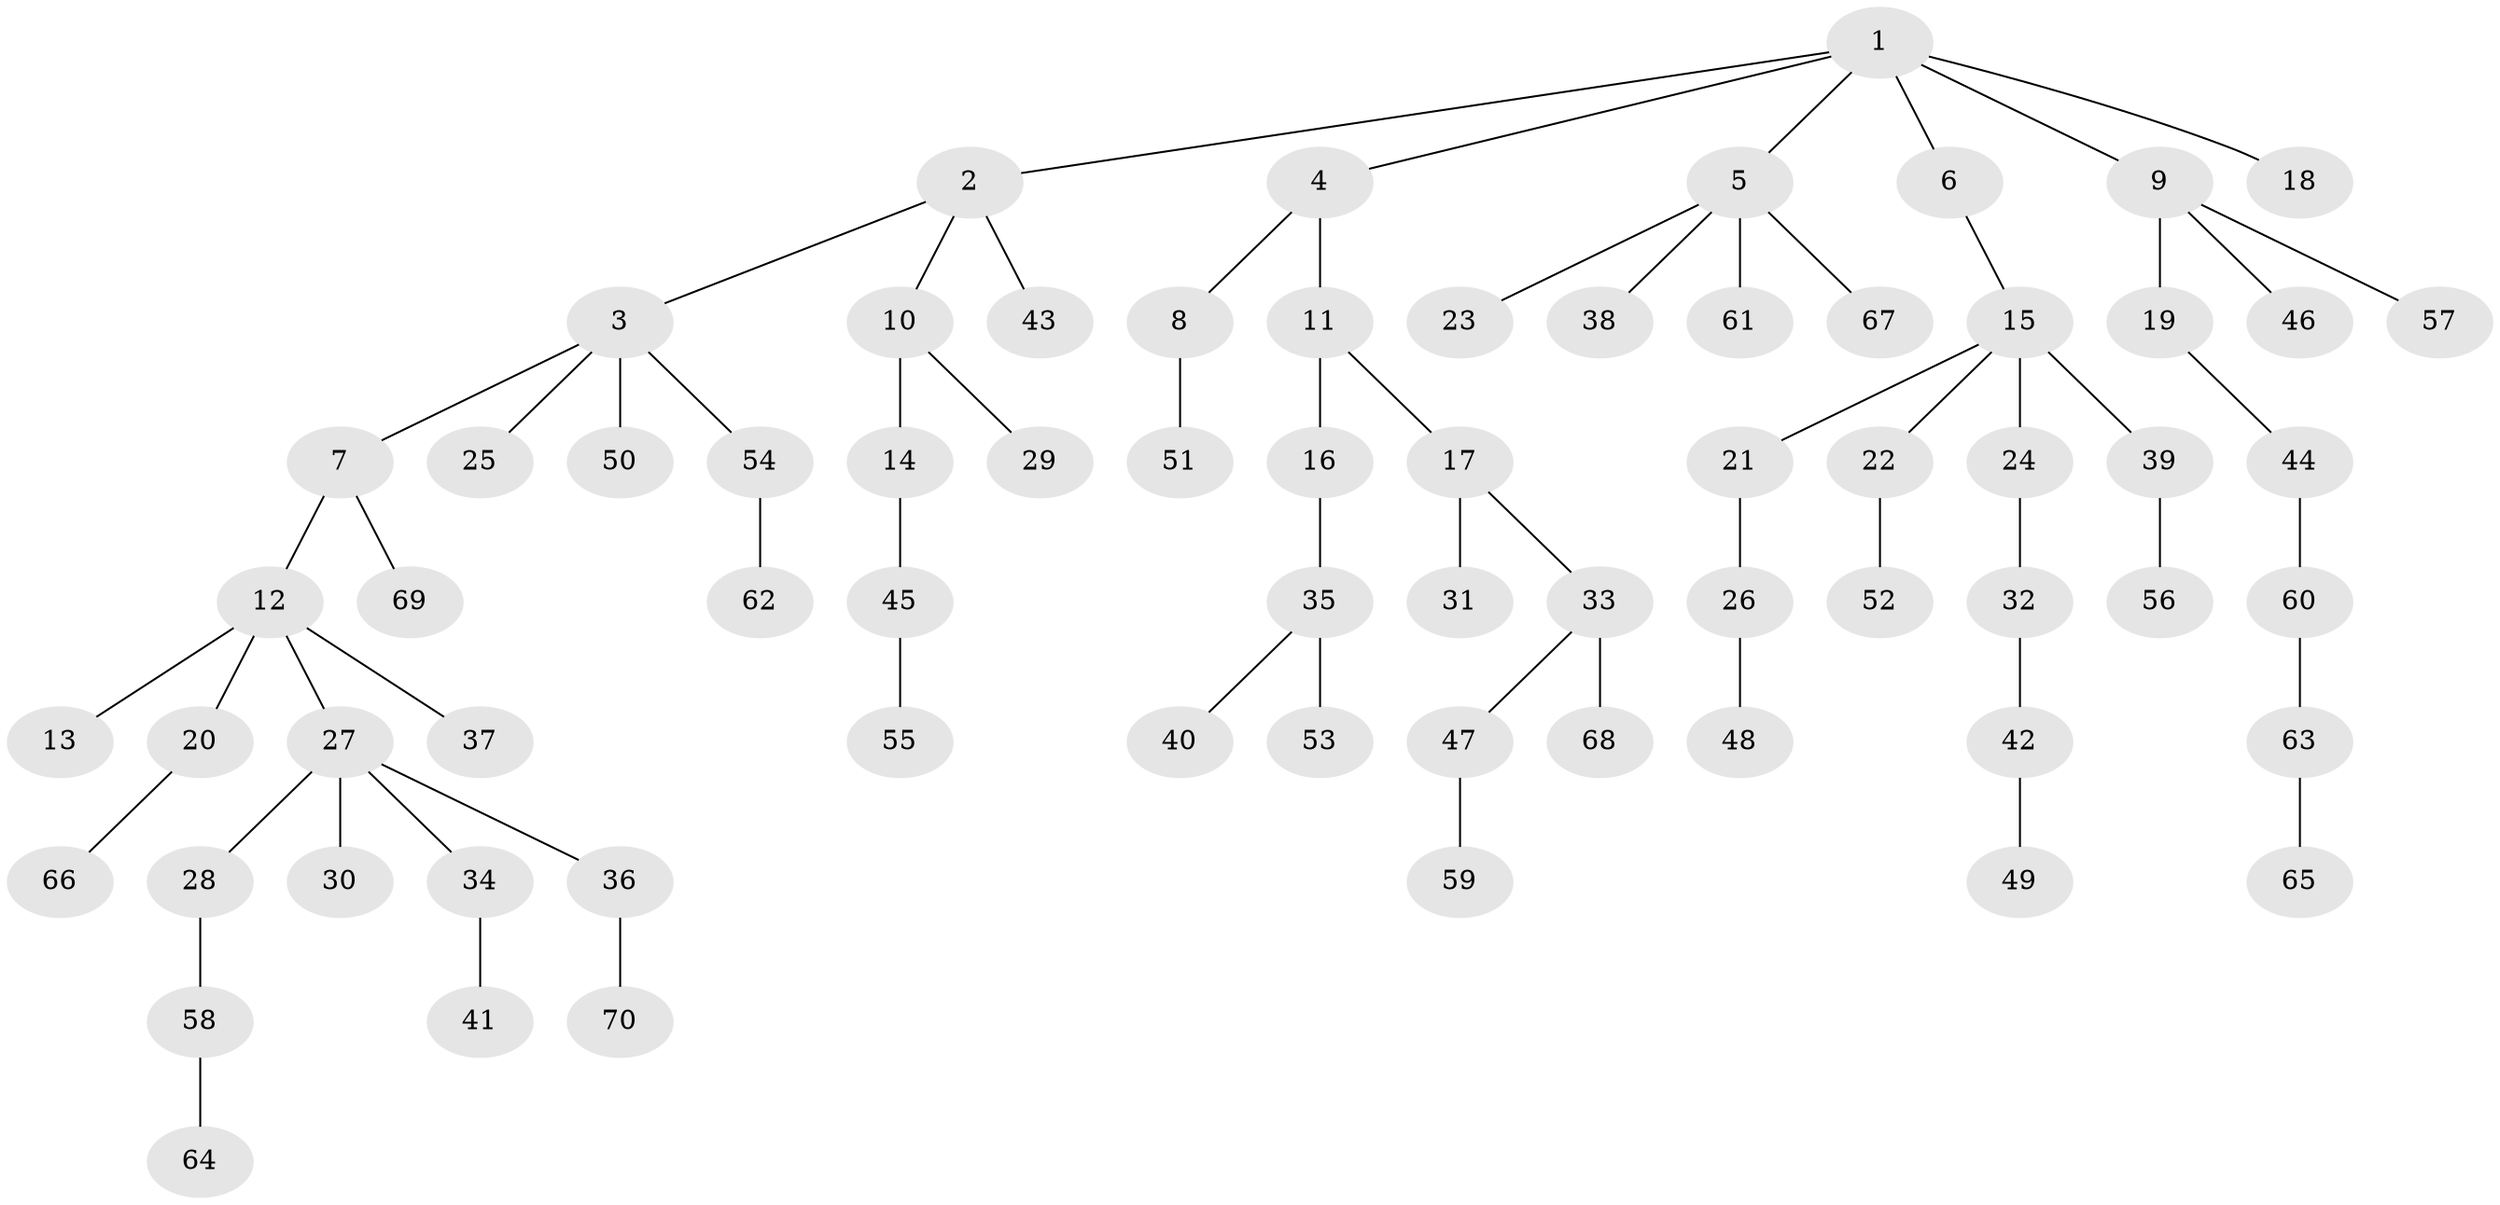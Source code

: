 // Generated by graph-tools (version 1.1) at 2025/15/03/09/25 04:15:22]
// undirected, 70 vertices, 69 edges
graph export_dot {
graph [start="1"]
  node [color=gray90,style=filled];
  1;
  2;
  3;
  4;
  5;
  6;
  7;
  8;
  9;
  10;
  11;
  12;
  13;
  14;
  15;
  16;
  17;
  18;
  19;
  20;
  21;
  22;
  23;
  24;
  25;
  26;
  27;
  28;
  29;
  30;
  31;
  32;
  33;
  34;
  35;
  36;
  37;
  38;
  39;
  40;
  41;
  42;
  43;
  44;
  45;
  46;
  47;
  48;
  49;
  50;
  51;
  52;
  53;
  54;
  55;
  56;
  57;
  58;
  59;
  60;
  61;
  62;
  63;
  64;
  65;
  66;
  67;
  68;
  69;
  70;
  1 -- 2;
  1 -- 4;
  1 -- 5;
  1 -- 6;
  1 -- 9;
  1 -- 18;
  2 -- 3;
  2 -- 10;
  2 -- 43;
  3 -- 7;
  3 -- 25;
  3 -- 50;
  3 -- 54;
  4 -- 8;
  4 -- 11;
  5 -- 23;
  5 -- 38;
  5 -- 61;
  5 -- 67;
  6 -- 15;
  7 -- 12;
  7 -- 69;
  8 -- 51;
  9 -- 19;
  9 -- 46;
  9 -- 57;
  10 -- 14;
  10 -- 29;
  11 -- 16;
  11 -- 17;
  12 -- 13;
  12 -- 20;
  12 -- 27;
  12 -- 37;
  14 -- 45;
  15 -- 21;
  15 -- 22;
  15 -- 24;
  15 -- 39;
  16 -- 35;
  17 -- 31;
  17 -- 33;
  19 -- 44;
  20 -- 66;
  21 -- 26;
  22 -- 52;
  24 -- 32;
  26 -- 48;
  27 -- 28;
  27 -- 30;
  27 -- 34;
  27 -- 36;
  28 -- 58;
  32 -- 42;
  33 -- 47;
  33 -- 68;
  34 -- 41;
  35 -- 40;
  35 -- 53;
  36 -- 70;
  39 -- 56;
  42 -- 49;
  44 -- 60;
  45 -- 55;
  47 -- 59;
  54 -- 62;
  58 -- 64;
  60 -- 63;
  63 -- 65;
}
